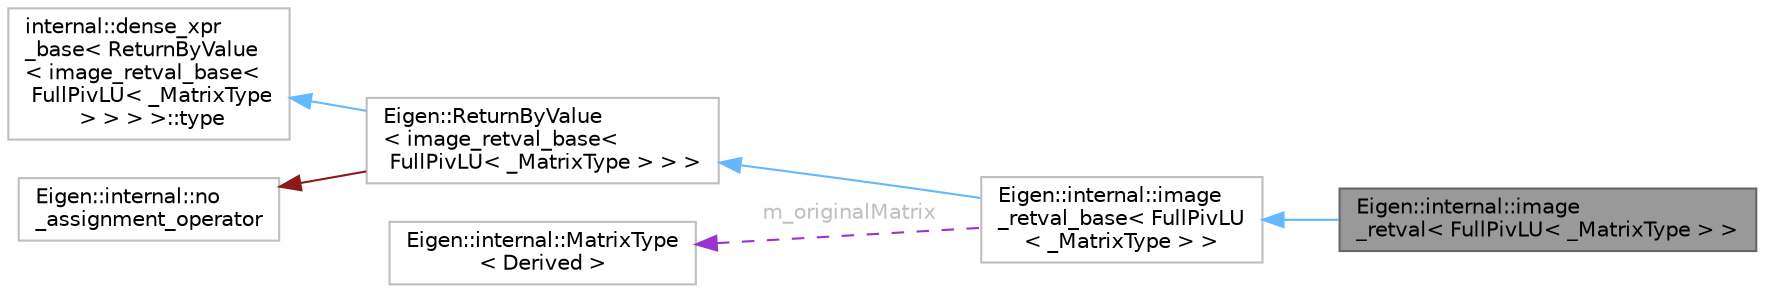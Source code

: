 digraph "Eigen::internal::image_retval&lt; FullPivLU&lt; _MatrixType &gt; &gt;"
{
 // LATEX_PDF_SIZE
  bgcolor="transparent";
  edge [fontname=Helvetica,fontsize=10,labelfontname=Helvetica,labelfontsize=10];
  node [fontname=Helvetica,fontsize=10,shape=box,height=0.2,width=0.4];
  rankdir="LR";
  Node1 [id="Node000001",label="Eigen::internal::image\l_retval\< FullPivLU\< _MatrixType \> \>",height=0.2,width=0.4,color="gray40", fillcolor="grey60", style="filled", fontcolor="black",tooltip=" "];
  Node2 -> Node1 [id="edge6_Node000001_Node000002",dir="back",color="steelblue1",style="solid",tooltip=" "];
  Node2 [id="Node000002",label="Eigen::internal::image\l_retval_base\< FullPivLU\l\< _MatrixType \> \>",height=0.2,width=0.4,color="grey75", fillcolor="white", style="filled",URL="$structEigen_1_1internal_1_1image__retval__base.html",tooltip=" "];
  Node3 -> Node2 [id="edge7_Node000002_Node000003",dir="back",color="steelblue1",style="solid",tooltip=" "];
  Node3 [id="Node000003",label="Eigen::ReturnByValue\l\< image_retval_base\<\l FullPivLU\< _MatrixType \> \> \>",height=0.2,width=0.4,color="grey75", fillcolor="white", style="filled",URL="$classEigen_1_1ReturnByValue.html",tooltip=" "];
  Node4 -> Node3 [id="edge8_Node000003_Node000004",dir="back",color="steelblue1",style="solid",tooltip=" "];
  Node4 [id="Node000004",label="internal::dense_xpr\l_base\< ReturnByValue\l\< image_retval_base\<\l FullPivLU\< _MatrixType\l \> \> \> \>::type",height=0.2,width=0.4,color="grey75", fillcolor="white", style="filled",tooltip=" "];
  Node5 -> Node3 [id="edge9_Node000003_Node000005",dir="back",color="firebrick4",style="solid",tooltip=" "];
  Node5 [id="Node000005",label="Eigen::internal::no\l_assignment_operator",height=0.2,width=0.4,color="grey75", fillcolor="white", style="filled",URL="$classEigen_1_1internal_1_1no__assignment__operator.html",tooltip=" "];
  Node6 -> Node2 [id="edge10_Node000002_Node000006",dir="back",color="darkorchid3",style="dashed",tooltip=" ",label=<<TABLE CELLBORDER="0" BORDER="0"><TR><TD VALIGN="top" ALIGN="LEFT" CELLPADDING="1" CELLSPACING="0">m_originalMatrix</TD></TR>
</TABLE>> ,fontcolor="grey" ];
  Node6 [id="Node000006",label="Eigen::internal::MatrixType\l\< Derived \>",height=0.2,width=0.4,color="grey75", fillcolor="white", style="filled",URL="$structEigen_1_1internal_1_1traits.html",tooltip=" "];
}

